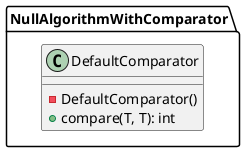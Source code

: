 @startuml

    class NullAlgorithmWithComparator.DefaultComparator {
        -DefaultComparator()
        +compare(T, T): int
    }

@enduml
